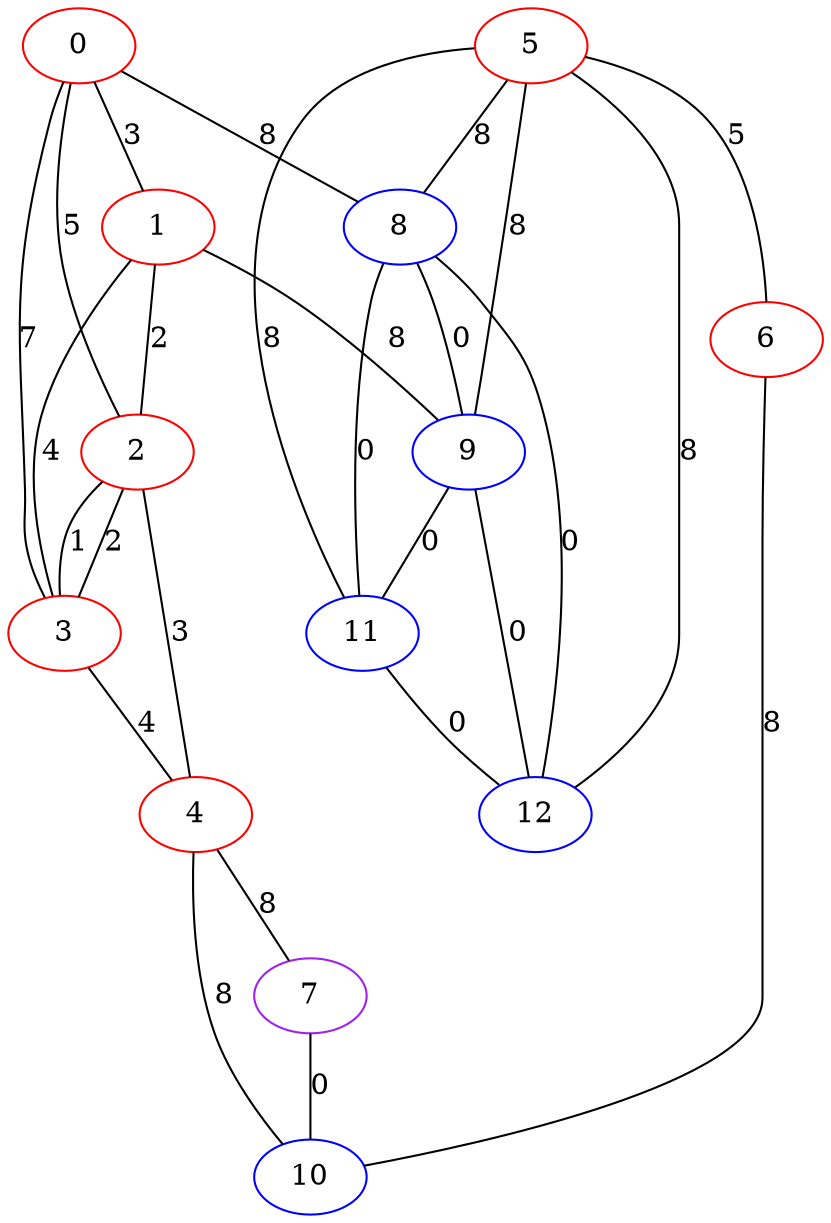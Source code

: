 graph "" {
0 [color=red, weight=1];
1 [color=red, weight=1];
2 [color=red, weight=1];
3 [color=red, weight=1];
4 [color=red, weight=1];
5 [color=red, weight=1];
6 [color=red, weight=1];
7 [color=purple, weight=4];
8 [color=blue, weight=3];
9 [color=blue, weight=3];
10 [color=blue, weight=3];
11 [color=blue, weight=3];
12 [color=blue, weight=3];
0 -- 8  [key=0, label=8];
0 -- 1  [key=0, label=3];
0 -- 2  [key=0, label=5];
0 -- 3  [key=0, label=7];
1 -- 9  [key=0, label=8];
1 -- 2  [key=0, label=2];
1 -- 3  [key=0, label=4];
2 -- 3  [key=0, label=2];
2 -- 3  [key=1, label=1];
2 -- 4  [key=0, label=3];
3 -- 4  [key=0, label=4];
4 -- 10  [key=0, label=8];
4 -- 7  [key=0, label=8];
5 -- 8  [key=0, label=8];
5 -- 9  [key=0, label=8];
5 -- 11  [key=0, label=8];
5 -- 12  [key=0, label=8];
5 -- 6  [key=0, label=5];
6 -- 10  [key=0, label=8];
7 -- 10  [key=0, label=0];
8 -- 9  [key=0, label=0];
8 -- 11  [key=0, label=0];
8 -- 12  [key=0, label=0];
9 -- 11  [key=0, label=0];
9 -- 12  [key=0, label=0];
11 -- 12  [key=0, label=0];
}
